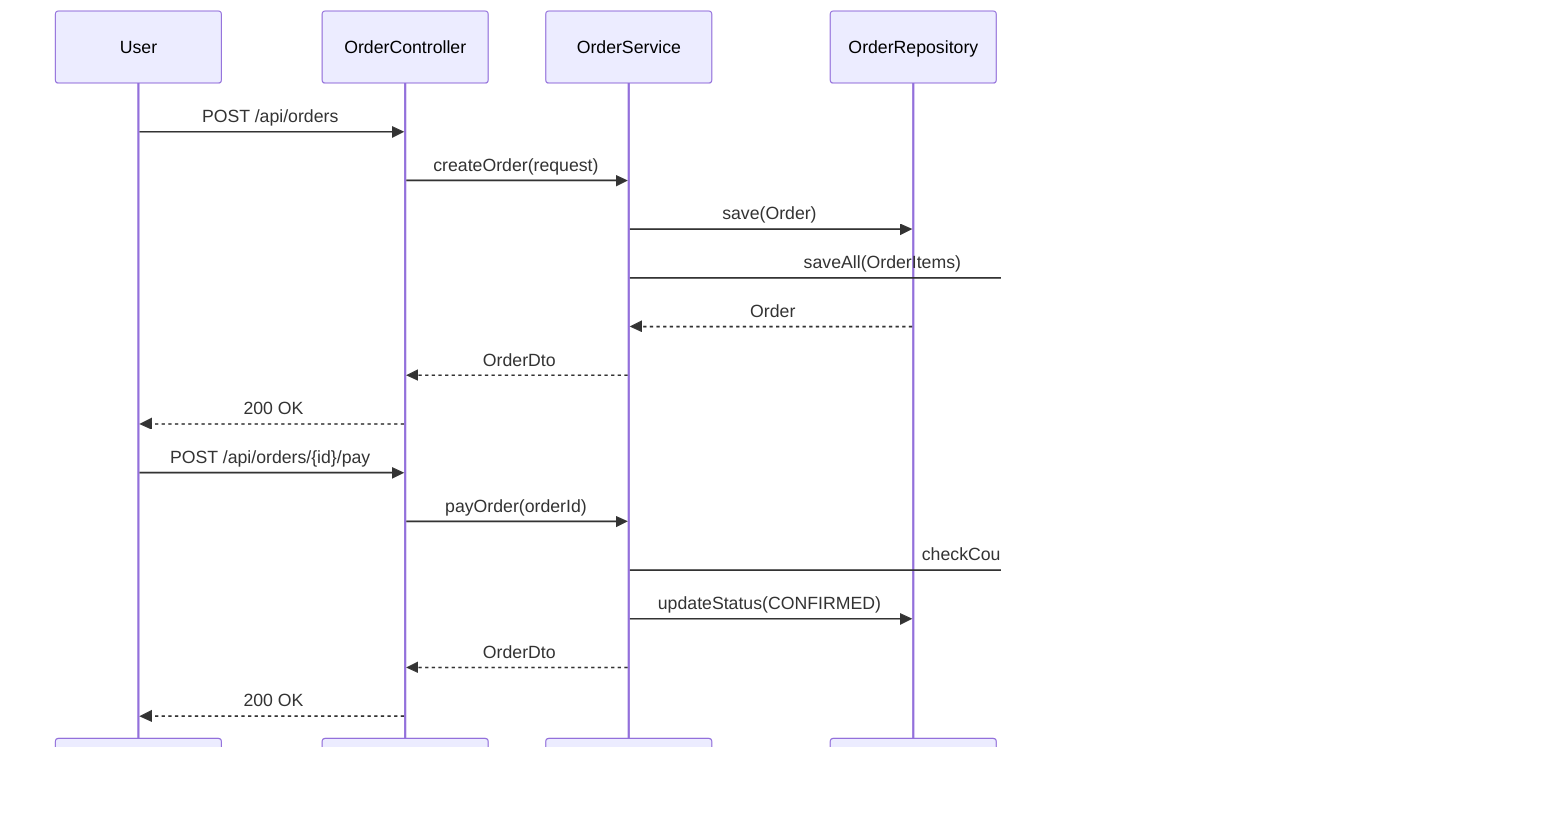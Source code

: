 sequenceDiagram
    participant User
    participant OrderController
    participant OrderService
    participant OrderRepository
    participant OrderItemRepository
    participant MemberCouponRepository

    User->>OrderController: POST /api/orders
    OrderController->>OrderService: createOrder(request)
    OrderService->>OrderRepository: save(Order)
    OrderService->>OrderItemRepository: saveAll(OrderItems)
    OrderRepository-->>OrderService: Order
    OrderService-->>OrderController: OrderDto
    OrderController-->>User: 200 OK

    User->>OrderController: POST /api/orders/{id}/pay
    OrderController->>OrderService: payOrder(orderId)
    OrderService->>MemberCouponRepository: checkCouponUsage()
    OrderService->>OrderRepository: updateStatus(CONFIRMED)
    OrderService-->>OrderController: OrderDto
    OrderController-->>User: 200 OK